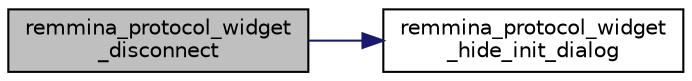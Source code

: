 digraph "remmina_protocol_widget_disconnect"
{
  edge [fontname="Helvetica",fontsize="10",labelfontname="Helvetica",labelfontsize="10"];
  node [fontname="Helvetica",fontsize="10",shape=record];
  rankdir="LR";
  Node1187 [label="remmina_protocol_widget\l_disconnect",height=0.2,width=0.4,color="black", fillcolor="grey75", style="filled", fontcolor="black"];
  Node1187 -> Node1188 [color="midnightblue",fontsize="10",style="solid",fontname="Helvetica"];
  Node1188 [label="remmina_protocol_widget\l_hide_init_dialog",height=0.2,width=0.4,color="black", fillcolor="white", style="filled",URL="$remmina__protocol__widget_8c.html#a62caf5696f67badbc6e4c20f68a3a15e"];
}
